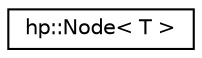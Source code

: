 digraph "Graphical Class Hierarchy"
{
  edge [fontname="Helvetica",fontsize="10",labelfontname="Helvetica",labelfontsize="10"];
  node [fontname="Helvetica",fontsize="10",shape=record];
  rankdir="LR";
  Node0 [label="hp::Node\< T \>",height=0.2,width=0.4,color="black", fillcolor="white", style="filled",URL="$classhp_1_1Node.html"];
}
